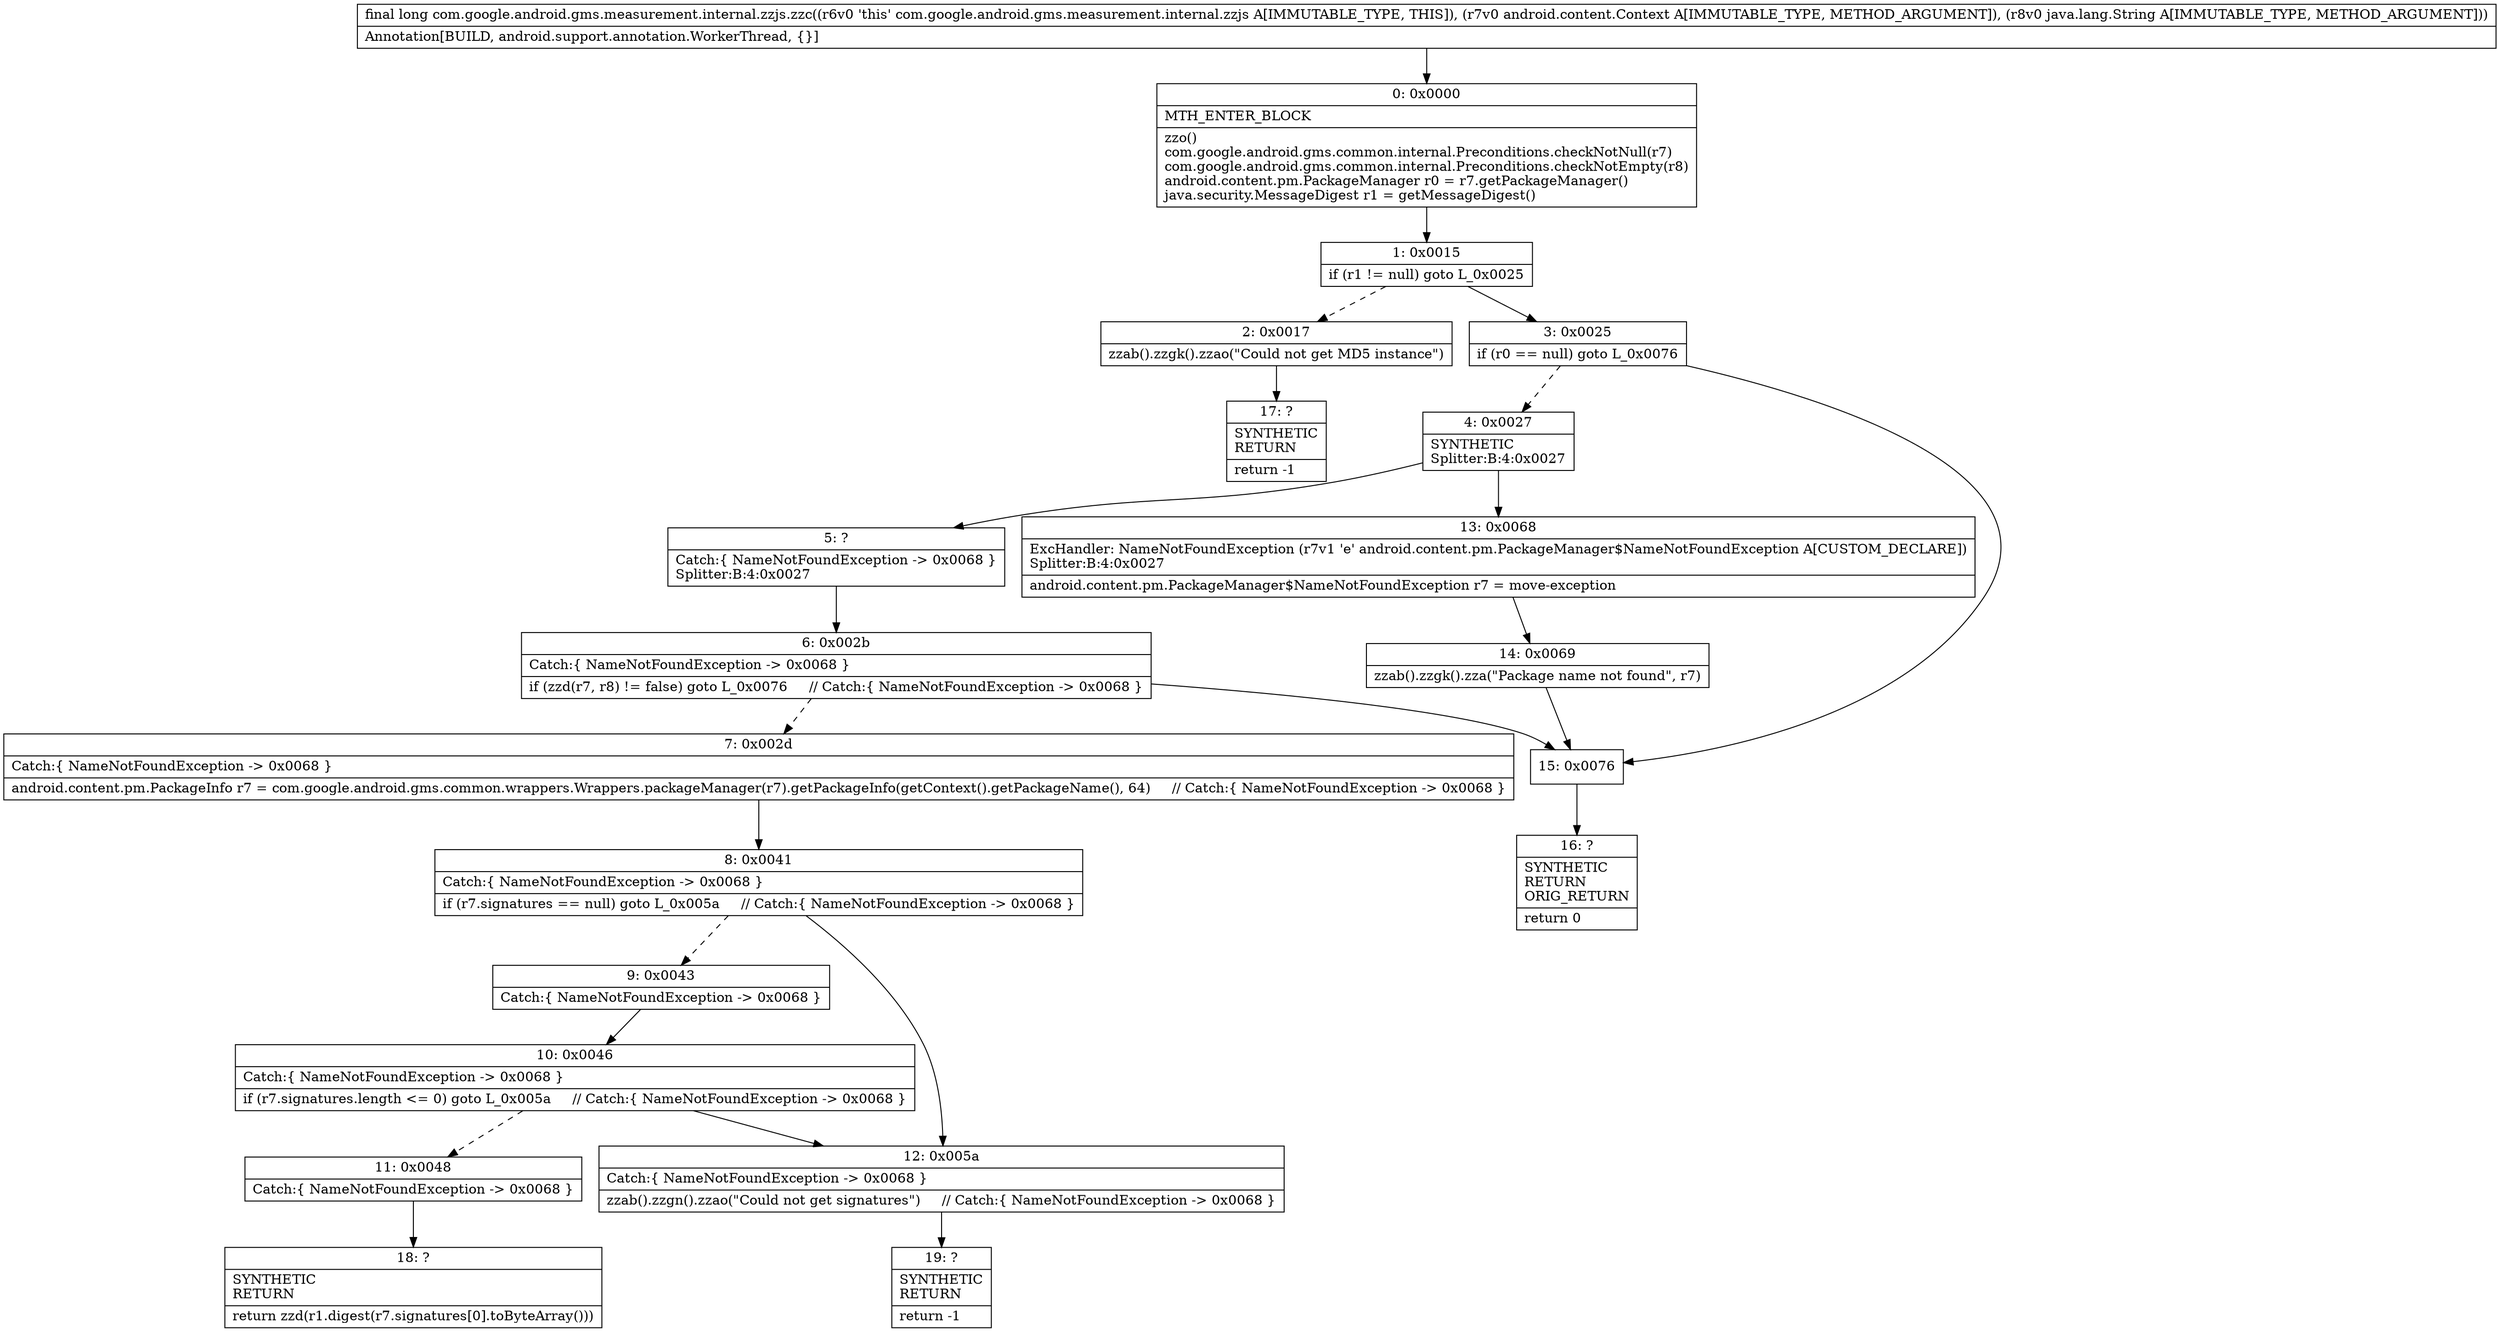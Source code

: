 digraph "CFG forcom.google.android.gms.measurement.internal.zzjs.zzc(Landroid\/content\/Context;Ljava\/lang\/String;)J" {
Node_0 [shape=record,label="{0\:\ 0x0000|MTH_ENTER_BLOCK\l|zzo()\lcom.google.android.gms.common.internal.Preconditions.checkNotNull(r7)\lcom.google.android.gms.common.internal.Preconditions.checkNotEmpty(r8)\landroid.content.pm.PackageManager r0 = r7.getPackageManager()\ljava.security.MessageDigest r1 = getMessageDigest()\l}"];
Node_1 [shape=record,label="{1\:\ 0x0015|if (r1 != null) goto L_0x0025\l}"];
Node_2 [shape=record,label="{2\:\ 0x0017|zzab().zzgk().zzao(\"Could not get MD5 instance\")\l}"];
Node_3 [shape=record,label="{3\:\ 0x0025|if (r0 == null) goto L_0x0076\l}"];
Node_4 [shape=record,label="{4\:\ 0x0027|SYNTHETIC\lSplitter:B:4:0x0027\l}"];
Node_5 [shape=record,label="{5\:\ ?|Catch:\{ NameNotFoundException \-\> 0x0068 \}\lSplitter:B:4:0x0027\l}"];
Node_6 [shape=record,label="{6\:\ 0x002b|Catch:\{ NameNotFoundException \-\> 0x0068 \}\l|if (zzd(r7, r8) != false) goto L_0x0076     \/\/ Catch:\{ NameNotFoundException \-\> 0x0068 \}\l}"];
Node_7 [shape=record,label="{7\:\ 0x002d|Catch:\{ NameNotFoundException \-\> 0x0068 \}\l|android.content.pm.PackageInfo r7 = com.google.android.gms.common.wrappers.Wrappers.packageManager(r7).getPackageInfo(getContext().getPackageName(), 64)     \/\/ Catch:\{ NameNotFoundException \-\> 0x0068 \}\l}"];
Node_8 [shape=record,label="{8\:\ 0x0041|Catch:\{ NameNotFoundException \-\> 0x0068 \}\l|if (r7.signatures == null) goto L_0x005a     \/\/ Catch:\{ NameNotFoundException \-\> 0x0068 \}\l}"];
Node_9 [shape=record,label="{9\:\ 0x0043|Catch:\{ NameNotFoundException \-\> 0x0068 \}\l}"];
Node_10 [shape=record,label="{10\:\ 0x0046|Catch:\{ NameNotFoundException \-\> 0x0068 \}\l|if (r7.signatures.length \<= 0) goto L_0x005a     \/\/ Catch:\{ NameNotFoundException \-\> 0x0068 \}\l}"];
Node_11 [shape=record,label="{11\:\ 0x0048|Catch:\{ NameNotFoundException \-\> 0x0068 \}\l}"];
Node_12 [shape=record,label="{12\:\ 0x005a|Catch:\{ NameNotFoundException \-\> 0x0068 \}\l|zzab().zzgn().zzao(\"Could not get signatures\")     \/\/ Catch:\{ NameNotFoundException \-\> 0x0068 \}\l}"];
Node_13 [shape=record,label="{13\:\ 0x0068|ExcHandler: NameNotFoundException (r7v1 'e' android.content.pm.PackageManager$NameNotFoundException A[CUSTOM_DECLARE])\lSplitter:B:4:0x0027\l|android.content.pm.PackageManager$NameNotFoundException r7 = move\-exception\l}"];
Node_14 [shape=record,label="{14\:\ 0x0069|zzab().zzgk().zza(\"Package name not found\", r7)\l}"];
Node_15 [shape=record,label="{15\:\ 0x0076}"];
Node_16 [shape=record,label="{16\:\ ?|SYNTHETIC\lRETURN\lORIG_RETURN\l|return 0\l}"];
Node_17 [shape=record,label="{17\:\ ?|SYNTHETIC\lRETURN\l|return \-1\l}"];
Node_18 [shape=record,label="{18\:\ ?|SYNTHETIC\lRETURN\l|return zzd(r1.digest(r7.signatures[0].toByteArray()))\l}"];
Node_19 [shape=record,label="{19\:\ ?|SYNTHETIC\lRETURN\l|return \-1\l}"];
MethodNode[shape=record,label="{final long com.google.android.gms.measurement.internal.zzjs.zzc((r6v0 'this' com.google.android.gms.measurement.internal.zzjs A[IMMUTABLE_TYPE, THIS]), (r7v0 android.content.Context A[IMMUTABLE_TYPE, METHOD_ARGUMENT]), (r8v0 java.lang.String A[IMMUTABLE_TYPE, METHOD_ARGUMENT]))  | Annotation[BUILD, android.support.annotation.WorkerThread, \{\}]\l}"];
MethodNode -> Node_0;
Node_0 -> Node_1;
Node_1 -> Node_2[style=dashed];
Node_1 -> Node_3;
Node_2 -> Node_17;
Node_3 -> Node_4[style=dashed];
Node_3 -> Node_15;
Node_4 -> Node_5;
Node_4 -> Node_13;
Node_5 -> Node_6;
Node_6 -> Node_7[style=dashed];
Node_6 -> Node_15;
Node_7 -> Node_8;
Node_8 -> Node_9[style=dashed];
Node_8 -> Node_12;
Node_9 -> Node_10;
Node_10 -> Node_11[style=dashed];
Node_10 -> Node_12;
Node_11 -> Node_18;
Node_12 -> Node_19;
Node_13 -> Node_14;
Node_14 -> Node_15;
Node_15 -> Node_16;
}


